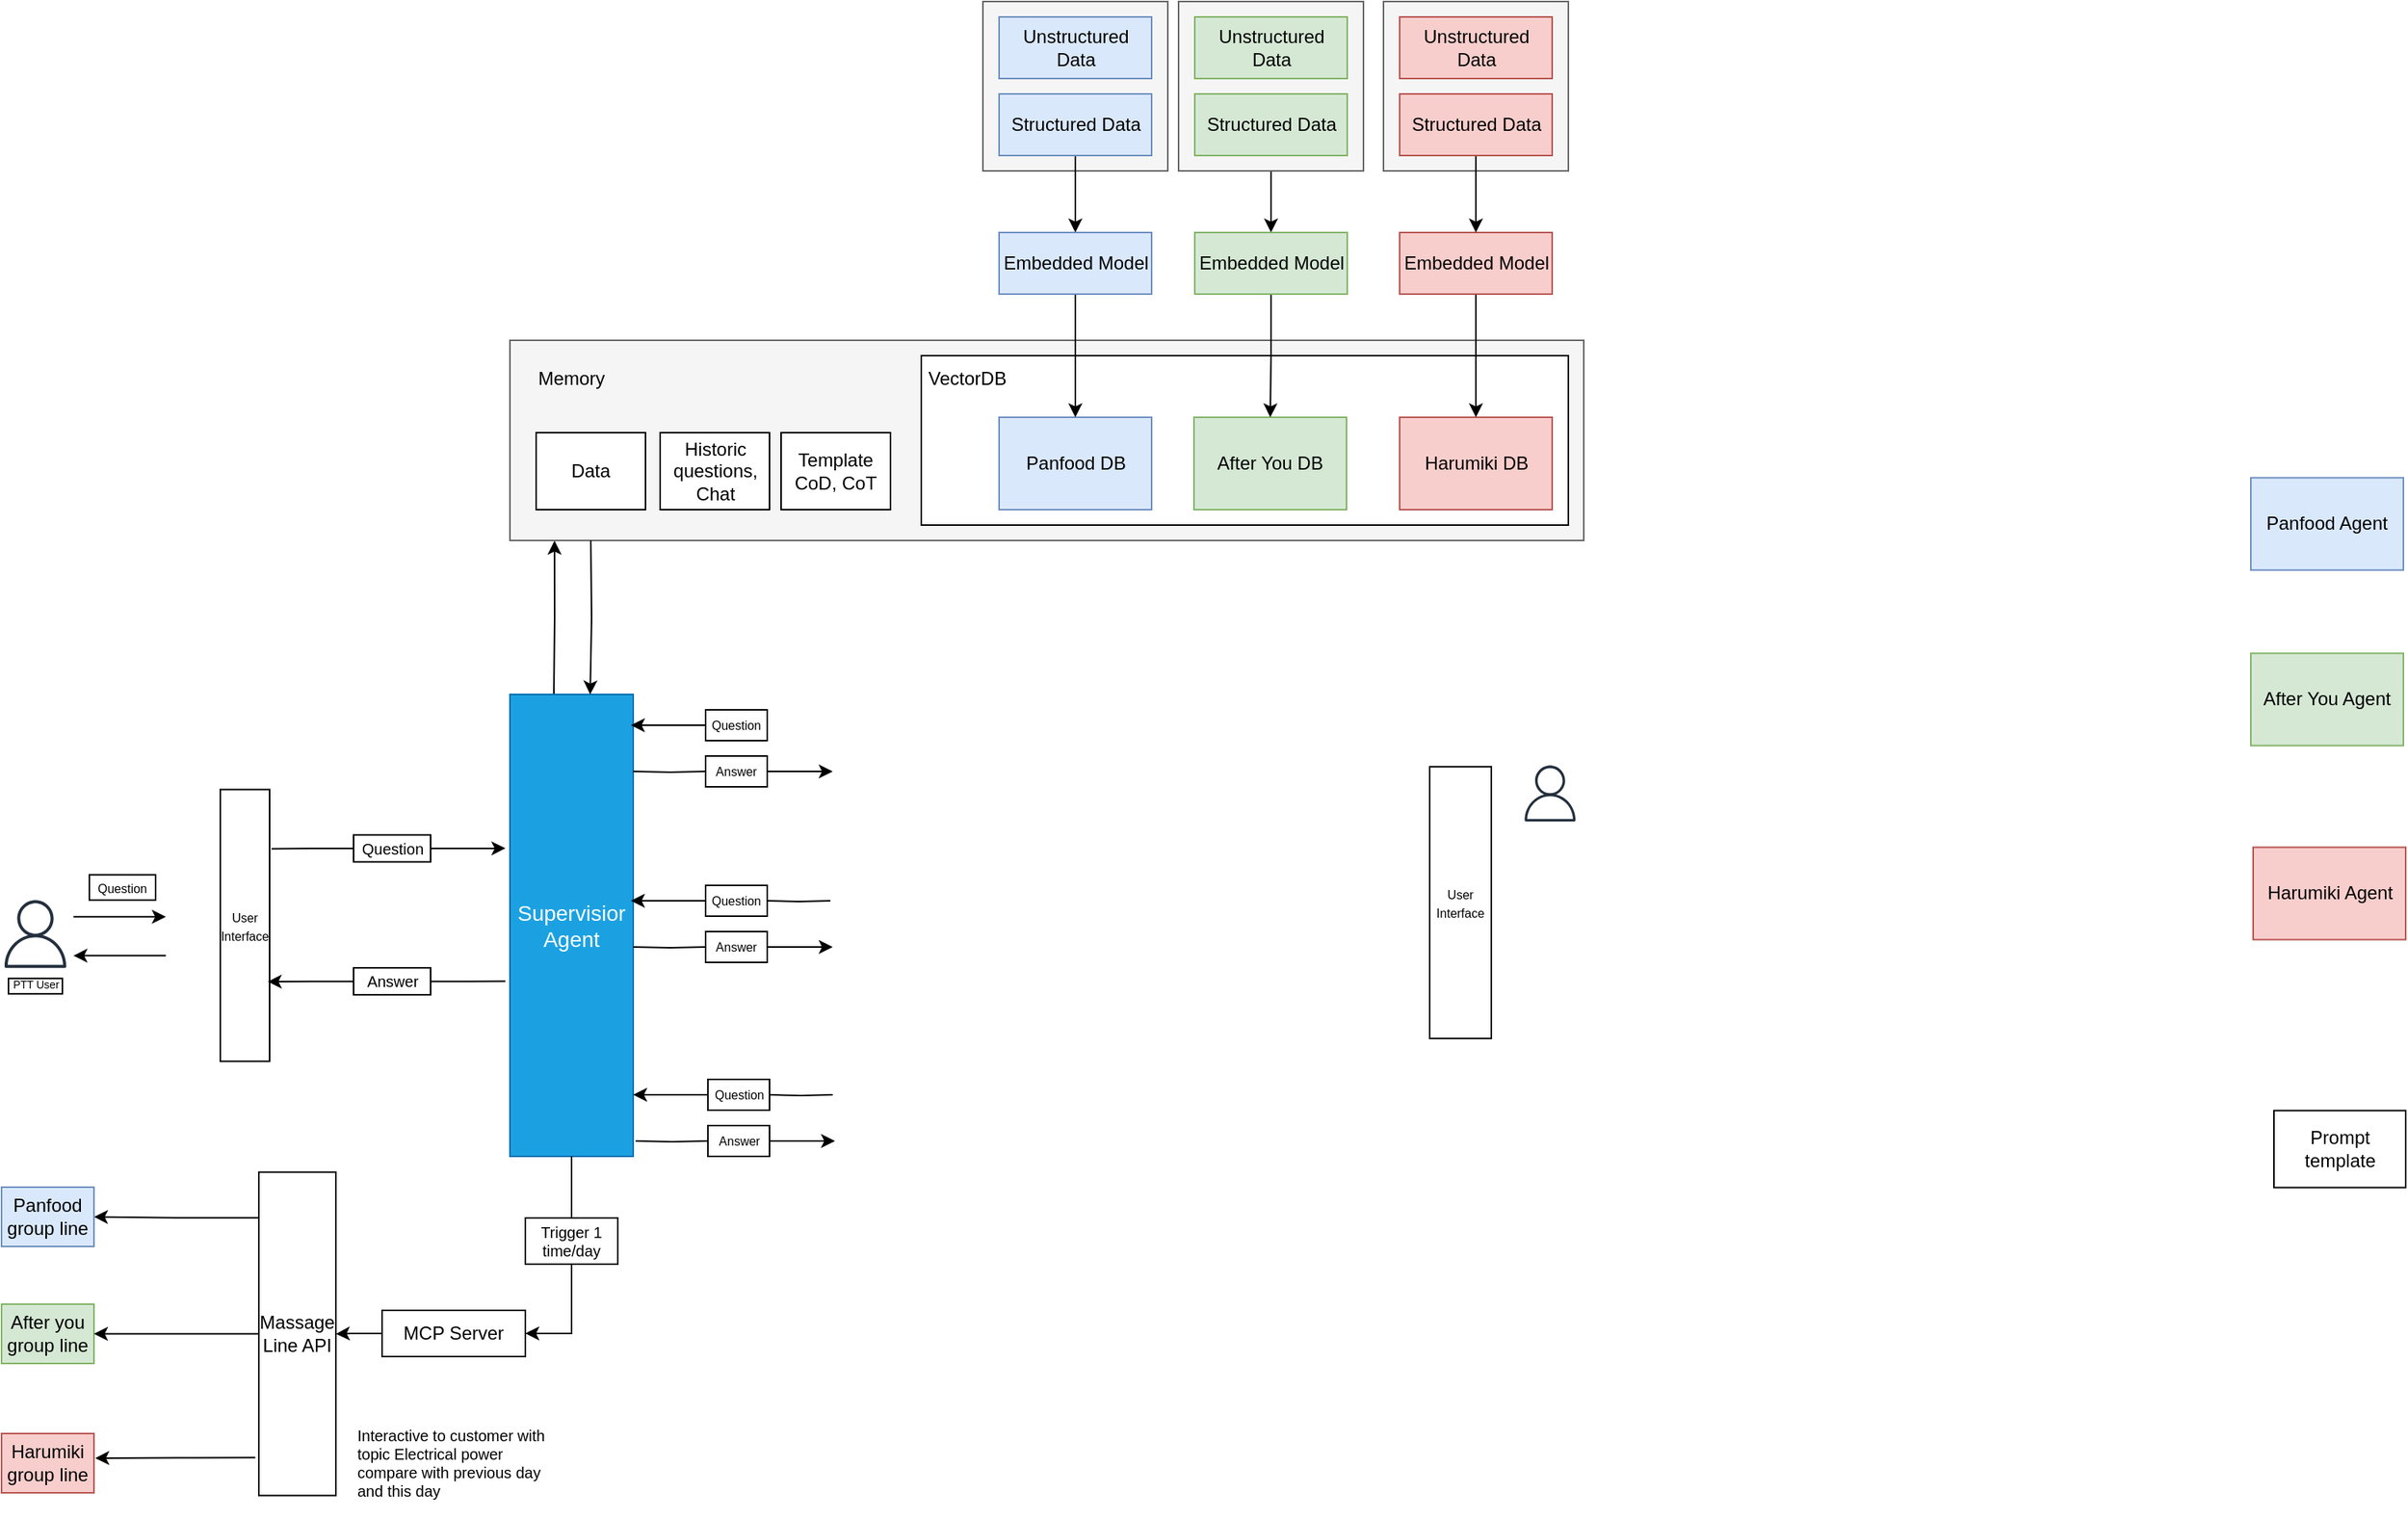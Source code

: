 <mxfile version="27.1.4">
  <diagram name="Page-1" id="6q3yVO71uEwQhgSgc6Yc">
    <mxGraphModel dx="2058" dy="1975" grid="1" gridSize="10" guides="1" tooltips="1" connect="1" arrows="1" fold="1" page="1" pageScale="1" pageWidth="1169" pageHeight="827" math="0" shadow="0">
      <root>
        <mxCell id="0" />
        <mxCell id="1" parent="0" />
        <mxCell id="_AoqBSNFDiNXYUAk5MFB-63" style="edgeStyle=orthogonalEdgeStyle;rounded=0;orthogonalLoop=1;jettySize=auto;html=1;entryX=1;entryY=0.5;entryDx=0;entryDy=0;exitX=0.5;exitY=1;exitDx=0;exitDy=0;" parent="1" source="_AoqBSNFDiNXYUAk5MFB-65" target="_AoqBSNFDiNXYUAk5MFB-62" edge="1">
          <mxGeometry relative="1" as="geometry" />
        </mxCell>
        <mxCell id="7o0yVAnlO2qSF2Ea2iqG-75" value="" style="edgeStyle=orthogonalEdgeStyle;rounded=0;orthogonalLoop=1;jettySize=auto;html=1;entryX=0.058;entryY=1.001;entryDx=0;entryDy=0;entryPerimeter=0;" edge="1" parent="1">
          <mxGeometry relative="1" as="geometry">
            <mxPoint x="468.5" y="260" as="sourcePoint" />
            <mxPoint x="468.926" y="160.13" as="targetPoint" />
          </mxGeometry>
        </mxCell>
        <mxCell id="_AoqBSNFDiNXYUAk5MFB-2" value="&lt;font&gt;Supervisior Agent&lt;/font&gt;" style="whiteSpace=wrap;html=1;movable=1;resizable=1;rotatable=1;deletable=1;editable=1;locked=0;connectable=1;fontSize=14;fillColor=#1ba1e2;fontColor=#ffffff;strokeColor=#006EAF;" parent="1" vertex="1">
          <mxGeometry x="440" y="260" width="80" height="300" as="geometry" />
        </mxCell>
        <mxCell id="_AoqBSNFDiNXYUAk5MFB-10" value="PTT User" style="rounded=0;whiteSpace=wrap;html=1;fontSize=7;" parent="1" vertex="1">
          <mxGeometry x="114.5" y="444.42" width="35" height="10" as="geometry" />
        </mxCell>
        <mxCell id="_AoqBSNFDiNXYUAk5MFB-12" value="Question" style="text;strokeColor=default;align=center;fillColor=none;html=1;verticalAlign=middle;whiteSpace=wrap;rounded=0;fontSize=10;" parent="1" vertex="1">
          <mxGeometry x="338.5" y="351.25" width="50" height="17.5" as="geometry" />
        </mxCell>
        <mxCell id="7o0yVAnlO2qSF2Ea2iqG-77" value="" style="edgeStyle=orthogonalEdgeStyle;rounded=0;orthogonalLoop=1;jettySize=auto;html=1;" edge="1" parent="1">
          <mxGeometry relative="1" as="geometry">
            <mxPoint x="156.66" y="404.42" as="sourcePoint" />
            <mxPoint x="216.66" y="404.42" as="targetPoint" />
          </mxGeometry>
        </mxCell>
        <mxCell id="_AoqBSNFDiNXYUAk5MFB-7" value="" style="sketch=0;outlineConnect=0;fontColor=#232F3E;gradientColor=none;fillColor=#232F3D;strokeColor=none;dashed=0;verticalLabelPosition=bottom;verticalAlign=top;align=center;html=1;fontSize=12;fontStyle=0;aspect=fixed;pointerEvents=1;shape=mxgraph.aws4.user;" parent="1" vertex="1">
          <mxGeometry x="110" y="393.58" width="44" height="44" as="geometry" />
        </mxCell>
        <mxCell id="_AoqBSNFDiNXYUAk5MFB-31" value="" style="edgeStyle=orthogonalEdgeStyle;rounded=0;orthogonalLoop=1;jettySize=auto;html=1;" parent="1" source="_AoqBSNFDiNXYUAk5MFB-25" edge="1">
          <mxGeometry relative="1" as="geometry">
            <mxPoint x="648.0" y="280.0" as="sourcePoint" />
            <mxPoint x="518.5" y="280.0" as="targetPoint" />
          </mxGeometry>
        </mxCell>
        <mxCell id="_AoqBSNFDiNXYUAk5MFB-22" value="Panfood Agent" style="rounded=0;whiteSpace=wrap;html=1;flipH=1;flipV=1;fillColor=#dae8fc;strokeColor=#6c8ebf;" parent="1" vertex="1">
          <mxGeometry x="1570" y="119.25" width="99" height="60" as="geometry" />
        </mxCell>
        <mxCell id="_AoqBSNFDiNXYUAk5MFB-32" value="" style="edgeStyle=orthogonalEdgeStyle;rounded=0;orthogonalLoop=1;jettySize=auto;html=1;" parent="1" source="_AoqBSNFDiNXYUAk5MFB-34" edge="1">
          <mxGeometry relative="1" as="geometry">
            <mxPoint x="520" y="310" as="sourcePoint" />
            <mxPoint x="649.5" y="310" as="targetPoint" />
          </mxGeometry>
        </mxCell>
        <mxCell id="_AoqBSNFDiNXYUAk5MFB-25" value="Question" style="text;strokeColor=default;align=center;fillColor=none;html=1;verticalAlign=middle;whiteSpace=wrap;rounded=0;fontSize=8;" parent="1" vertex="1">
          <mxGeometry x="567" y="270" width="40" height="20" as="geometry" />
        </mxCell>
        <mxCell id="_AoqBSNFDiNXYUAk5MFB-35" value="" style="edgeStyle=orthogonalEdgeStyle;rounded=0;orthogonalLoop=1;jettySize=auto;html=1;endArrow=none;startFill=0;" parent="1" target="_AoqBSNFDiNXYUAk5MFB-34" edge="1">
          <mxGeometry relative="1" as="geometry">
            <mxPoint x="520" y="310" as="sourcePoint" />
            <mxPoint x="649.5" y="310" as="targetPoint" />
          </mxGeometry>
        </mxCell>
        <mxCell id="_AoqBSNFDiNXYUAk5MFB-34" value="Answer" style="text;strokeColor=default;align=center;fillColor=none;html=1;verticalAlign=middle;whiteSpace=wrap;rounded=0;fontSize=8;" parent="1" vertex="1">
          <mxGeometry x="567" y="300" width="40" height="20" as="geometry" />
        </mxCell>
        <mxCell id="_AoqBSNFDiNXYUAk5MFB-37" value="" style="rounded=0;whiteSpace=wrap;html=1;fillColor=#f5f5f5;fontColor=#333333;strokeColor=#666666;" parent="1" vertex="1">
          <mxGeometry x="440" y="30" width="697" height="130" as="geometry" />
        </mxCell>
        <mxCell id="_AoqBSNFDiNXYUAk5MFB-40" value="" style="edgeStyle=orthogonalEdgeStyle;rounded=0;orthogonalLoop=1;jettySize=auto;html=1;" parent="1" source="_AoqBSNFDiNXYUAk5MFB-44" edge="1">
          <mxGeometry relative="1" as="geometry">
            <mxPoint x="648.0" y="394.0" as="sourcePoint" />
            <mxPoint x="518.5" y="394.0" as="targetPoint" />
          </mxGeometry>
        </mxCell>
        <mxCell id="_AoqBSNFDiNXYUAk5MFB-41" value="After You Agent" style="rounded=0;whiteSpace=wrap;html=1;flipH=1;flipV=1;fillColor=#d5e8d4;strokeColor=#82b366;" parent="1" vertex="1">
          <mxGeometry x="1570" y="233.25" width="99" height="60" as="geometry" />
        </mxCell>
        <mxCell id="_AoqBSNFDiNXYUAk5MFB-42" value="" style="edgeStyle=orthogonalEdgeStyle;rounded=0;orthogonalLoop=1;jettySize=auto;html=1;" parent="1" source="_AoqBSNFDiNXYUAk5MFB-46" edge="1">
          <mxGeometry relative="1" as="geometry">
            <mxPoint x="520" y="424" as="sourcePoint" />
            <mxPoint x="649.5" y="424" as="targetPoint" />
          </mxGeometry>
        </mxCell>
        <mxCell id="_AoqBSNFDiNXYUAk5MFB-43" value="" style="edgeStyle=orthogonalEdgeStyle;rounded=0;orthogonalLoop=1;jettySize=auto;html=1;endArrow=none;startFill=0;" parent="1" target="_AoqBSNFDiNXYUAk5MFB-44" edge="1">
          <mxGeometry relative="1" as="geometry">
            <mxPoint x="648.0" y="394.0" as="sourcePoint" />
            <mxPoint x="518.5" y="394.0" as="targetPoint" />
          </mxGeometry>
        </mxCell>
        <mxCell id="_AoqBSNFDiNXYUAk5MFB-44" value="Question" style="text;strokeColor=default;align=center;fillColor=none;html=1;verticalAlign=middle;whiteSpace=wrap;rounded=0;fontSize=8;" parent="1" vertex="1">
          <mxGeometry x="567" y="384" width="40" height="20" as="geometry" />
        </mxCell>
        <mxCell id="_AoqBSNFDiNXYUAk5MFB-45" value="" style="edgeStyle=orthogonalEdgeStyle;rounded=0;orthogonalLoop=1;jettySize=auto;html=1;endArrow=none;startFill=0;" parent="1" target="_AoqBSNFDiNXYUAk5MFB-46" edge="1">
          <mxGeometry relative="1" as="geometry">
            <mxPoint x="520" y="424" as="sourcePoint" />
            <mxPoint x="649.5" y="424" as="targetPoint" />
          </mxGeometry>
        </mxCell>
        <mxCell id="_AoqBSNFDiNXYUAk5MFB-46" value="Answer" style="text;strokeColor=default;align=center;fillColor=none;html=1;verticalAlign=middle;whiteSpace=wrap;rounded=0;fontSize=8;" parent="1" vertex="1">
          <mxGeometry x="567" y="414" width="40" height="20" as="geometry" />
        </mxCell>
        <mxCell id="_AoqBSNFDiNXYUAk5MFB-47" value="" style="edgeStyle=orthogonalEdgeStyle;rounded=0;orthogonalLoop=1;jettySize=auto;html=1;" parent="1" source="_AoqBSNFDiNXYUAk5MFB-51" edge="1">
          <mxGeometry relative="1" as="geometry">
            <mxPoint x="649.5" y="520.0" as="sourcePoint" />
            <mxPoint x="520" y="520.0" as="targetPoint" />
          </mxGeometry>
        </mxCell>
        <mxCell id="_AoqBSNFDiNXYUAk5MFB-48" value="Harumiki Agent" style="rounded=0;whiteSpace=wrap;html=1;flipH=1;flipV=1;fillColor=#f8cecc;strokeColor=#b85450;" parent="1" vertex="1">
          <mxGeometry x="1571.5" y="359.25" width="99" height="60" as="geometry" />
        </mxCell>
        <mxCell id="_AoqBSNFDiNXYUAk5MFB-49" value="" style="edgeStyle=orthogonalEdgeStyle;rounded=0;orthogonalLoop=1;jettySize=auto;html=1;" parent="1" source="_AoqBSNFDiNXYUAk5MFB-53" edge="1">
          <mxGeometry relative="1" as="geometry">
            <mxPoint x="521.5" y="550" as="sourcePoint" />
            <mxPoint x="651.0" y="550" as="targetPoint" />
          </mxGeometry>
        </mxCell>
        <mxCell id="_AoqBSNFDiNXYUAk5MFB-50" value="" style="edgeStyle=orthogonalEdgeStyle;rounded=0;orthogonalLoop=1;jettySize=auto;html=1;endArrow=none;startFill=0;" parent="1" target="_AoqBSNFDiNXYUAk5MFB-51" edge="1">
          <mxGeometry relative="1" as="geometry">
            <mxPoint x="649.5" y="520.0" as="sourcePoint" />
            <mxPoint x="520" y="520.0" as="targetPoint" />
          </mxGeometry>
        </mxCell>
        <mxCell id="_AoqBSNFDiNXYUAk5MFB-51" value="Question" style="text;strokeColor=default;align=center;fillColor=none;html=1;verticalAlign=middle;whiteSpace=wrap;rounded=0;fontSize=8;" parent="1" vertex="1">
          <mxGeometry x="568.5" y="510" width="40" height="20" as="geometry" />
        </mxCell>
        <mxCell id="_AoqBSNFDiNXYUAk5MFB-52" value="" style="edgeStyle=orthogonalEdgeStyle;rounded=0;orthogonalLoop=1;jettySize=auto;html=1;endArrow=none;startFill=0;" parent="1" target="_AoqBSNFDiNXYUAk5MFB-53" edge="1">
          <mxGeometry relative="1" as="geometry">
            <mxPoint x="521.5" y="550" as="sourcePoint" />
            <mxPoint x="651.0" y="550" as="targetPoint" />
          </mxGeometry>
        </mxCell>
        <mxCell id="_AoqBSNFDiNXYUAk5MFB-53" value="Answer" style="text;strokeColor=default;align=center;fillColor=none;html=1;verticalAlign=middle;whiteSpace=wrap;rounded=0;fontSize=8;" parent="1" vertex="1">
          <mxGeometry x="568.5" y="540" width="40" height="20" as="geometry" />
        </mxCell>
        <mxCell id="_AoqBSNFDiNXYUAk5MFB-54" value="Memory" style="text;html=1;align=center;verticalAlign=middle;whiteSpace=wrap;rounded=0;" parent="1" vertex="1">
          <mxGeometry x="450" y="40" width="60" height="30" as="geometry" />
        </mxCell>
        <mxCell id="_AoqBSNFDiNXYUAk5MFB-58" value="Data" style="rounded=0;whiteSpace=wrap;html=1;" parent="1" vertex="1">
          <mxGeometry x="457" y="90" width="71" height="50" as="geometry" />
        </mxCell>
        <mxCell id="_AoqBSNFDiNXYUAk5MFB-59" value="Historic questions,&lt;div&gt;Chat&lt;/div&gt;" style="rounded=0;whiteSpace=wrap;html=1;" parent="1" vertex="1">
          <mxGeometry x="537.5" y="90" width="71" height="50" as="geometry" />
        </mxCell>
        <mxCell id="_AoqBSNFDiNXYUAk5MFB-60" value="" style="rounded=0;whiteSpace=wrap;html=1;" parent="1" vertex="1">
          <mxGeometry x="707" y="40" width="420" height="110" as="geometry" />
        </mxCell>
        <mxCell id="_AoqBSNFDiNXYUAk5MFB-71" value="" style="edgeStyle=orthogonalEdgeStyle;rounded=0;orthogonalLoop=1;jettySize=auto;html=1;" parent="1" source="_AoqBSNFDiNXYUAk5MFB-62" target="_AoqBSNFDiNXYUAk5MFB-70" edge="1">
          <mxGeometry relative="1" as="geometry" />
        </mxCell>
        <mxCell id="_AoqBSNFDiNXYUAk5MFB-62" value="MCP Server" style="rounded=0;whiteSpace=wrap;html=1;" parent="1" vertex="1">
          <mxGeometry x="357" y="660" width="93" height="30" as="geometry" />
        </mxCell>
        <mxCell id="_AoqBSNFDiNXYUAk5MFB-69" value="" style="edgeStyle=orthogonalEdgeStyle;rounded=0;orthogonalLoop=1;jettySize=auto;html=1;entryX=0.5;entryY=0;entryDx=0;entryDy=0;exitX=0.5;exitY=1;exitDx=0;exitDy=0;endArrow=none;startFill=0;" parent="1" source="_AoqBSNFDiNXYUAk5MFB-2" target="_AoqBSNFDiNXYUAk5MFB-65" edge="1">
          <mxGeometry relative="1" as="geometry">
            <mxPoint x="480" y="560" as="sourcePoint" />
            <mxPoint x="397" y="640" as="targetPoint" />
          </mxGeometry>
        </mxCell>
        <mxCell id="_AoqBSNFDiNXYUAk5MFB-65" value="Trigger 1 time/day" style="text;strokeColor=default;align=center;fillColor=none;html=1;verticalAlign=middle;whiteSpace=wrap;rounded=0;fontSize=10;" parent="1" vertex="1">
          <mxGeometry x="450" y="600" width="60" height="30" as="geometry" />
        </mxCell>
        <mxCell id="7o0yVAnlO2qSF2Ea2iqG-27" value="" style="edgeStyle=orthogonalEdgeStyle;rounded=0;orthogonalLoop=1;jettySize=auto;html=1;entryX=1;entryY=0.5;entryDx=0;entryDy=0;exitX=0.023;exitY=0.141;exitDx=0;exitDy=0;exitPerimeter=0;" edge="1" parent="1" source="_AoqBSNFDiNXYUAk5MFB-70" target="7o0yVAnlO2qSF2Ea2iqG-25">
          <mxGeometry relative="1" as="geometry">
            <mxPoint x="250" y="675" as="sourcePoint" />
          </mxGeometry>
        </mxCell>
        <mxCell id="_AoqBSNFDiNXYUAk5MFB-70" value="Massage Line API" style="rounded=0;whiteSpace=wrap;html=1;" parent="1" vertex="1">
          <mxGeometry x="277" y="570.25" width="50" height="210" as="geometry" />
        </mxCell>
        <mxCell id="_AoqBSNFDiNXYUAk5MFB-72" value="Interactive to customer with topic Electrical power compare with previous day and this day&amp;nbsp;" style="text;html=1;align=left;verticalAlign=middle;whiteSpace=wrap;rounded=0;fontSize=10;" parent="1" vertex="1">
          <mxGeometry x="338.5" y="724.25" width="130" height="70" as="geometry" />
        </mxCell>
        <mxCell id="_AoqBSNFDiNXYUAk5MFB-73" value="" style="sketch=0;outlineConnect=0;fontColor=#232F3E;gradientColor=none;fillColor=#232F3D;strokeColor=none;dashed=0;verticalLabelPosition=bottom;verticalAlign=top;align=center;html=1;fontSize=12;fontStyle=0;aspect=fixed;pointerEvents=1;shape=mxgraph.aws4.user;" parent="1" vertex="1">
          <mxGeometry x="1097" y="306.18" width="36.317" height="36.317" as="geometry" />
        </mxCell>
        <mxCell id="7o0yVAnlO2qSF2Ea2iqG-23" value="After you group line" style="rounded=0;whiteSpace=wrap;html=1;flipH=1;flipV=1;fillColor=#d5e8d4;strokeColor=#82b366;" vertex="1" parent="1">
          <mxGeometry x="110" y="656" width="60" height="38.5" as="geometry" />
        </mxCell>
        <mxCell id="7o0yVAnlO2qSF2Ea2iqG-25" value="Panfood group line" style="rounded=0;whiteSpace=wrap;html=1;flipH=1;flipV=1;fillColor=#dae8fc;strokeColor=#6c8ebf;" vertex="1" parent="1">
          <mxGeometry x="110" y="580" width="60" height="38.5" as="geometry" />
        </mxCell>
        <mxCell id="7o0yVAnlO2qSF2Ea2iqG-26" value="Harumiki group line" style="rounded=0;whiteSpace=wrap;html=1;flipH=1;flipV=1;fillColor=#f8cecc;strokeColor=#b85450;" vertex="1" parent="1">
          <mxGeometry x="110" y="740" width="60" height="38.5" as="geometry" />
        </mxCell>
        <mxCell id="7o0yVAnlO2qSF2Ea2iqG-28" value="" style="edgeStyle=orthogonalEdgeStyle;rounded=0;orthogonalLoop=1;jettySize=auto;html=1;entryX=1;entryY=0.5;entryDx=0;entryDy=0;exitX=0;exitY=0.5;exitDx=0;exitDy=0;" edge="1" parent="1" source="_AoqBSNFDiNXYUAk5MFB-70" target="7o0yVAnlO2qSF2Ea2iqG-23">
          <mxGeometry relative="1" as="geometry">
            <mxPoint x="250" y="675" as="sourcePoint" />
            <mxPoint x="190" y="680" as="targetPoint" />
          </mxGeometry>
        </mxCell>
        <mxCell id="7o0yVAnlO2qSF2Ea2iqG-29" value="" style="edgeStyle=orthogonalEdgeStyle;rounded=0;orthogonalLoop=1;jettySize=auto;html=1;entryX=-0.014;entryY=0.585;entryDx=0;entryDy=0;exitX=-0.046;exitY=0.883;exitDx=0;exitDy=0;entryPerimeter=0;exitPerimeter=0;" edge="1" parent="1" source="_AoqBSNFDiNXYUAk5MFB-70" target="7o0yVAnlO2qSF2Ea2iqG-26">
          <mxGeometry relative="1" as="geometry">
            <mxPoint x="250" y="675" as="sourcePoint" />
            <mxPoint x="210" y="714" as="targetPoint" />
          </mxGeometry>
        </mxCell>
        <mxCell id="7o0yVAnlO2qSF2Ea2iqG-31" value="Prompt template" style="rounded=0;whiteSpace=wrap;html=1;" vertex="1" parent="1">
          <mxGeometry x="1585" y="530.25" width="85.5" height="50" as="geometry" />
        </mxCell>
        <mxCell id="7o0yVAnlO2qSF2Ea2iqG-33" value="VectorDB" style="text;html=1;align=center;verticalAlign=middle;whiteSpace=wrap;rounded=0;" vertex="1" parent="1">
          <mxGeometry x="707" y="40" width="60" height="30" as="geometry" />
        </mxCell>
        <mxCell id="7o0yVAnlO2qSF2Ea2iqG-39" value="Panfood DB" style="rounded=0;whiteSpace=wrap;html=1;flipH=1;flipV=1;fillColor=#dae8fc;strokeColor=#6c8ebf;" vertex="1" parent="1">
          <mxGeometry x="757.5" y="80" width="99" height="60" as="geometry" />
        </mxCell>
        <mxCell id="7o0yVAnlO2qSF2Ea2iqG-40" value="After You DB" style="rounded=0;whiteSpace=wrap;html=1;flipH=1;flipV=1;fillColor=#d5e8d4;strokeColor=#82b366;" vertex="1" parent="1">
          <mxGeometry x="884" y="80" width="99" height="60" as="geometry" />
        </mxCell>
        <mxCell id="7o0yVAnlO2qSF2Ea2iqG-41" value="Harumiki DB" style="rounded=0;whiteSpace=wrap;html=1;flipH=1;flipV=1;fillColor=#f8cecc;strokeColor=#b85450;" vertex="1" parent="1">
          <mxGeometry x="1017.5" y="80" width="99" height="60" as="geometry" />
        </mxCell>
        <mxCell id="7o0yVAnlO2qSF2Ea2iqG-43" value="" style="rounded=0;whiteSpace=wrap;html=1;fillColor=#f5f5f5;fontColor=#333333;strokeColor=#666666;" vertex="1" parent="1">
          <mxGeometry x="747" y="-190" width="120" height="110" as="geometry" />
        </mxCell>
        <mxCell id="7o0yVAnlO2qSF2Ea2iqG-66" value="" style="edgeStyle=orthogonalEdgeStyle;rounded=0;orthogonalLoop=1;jettySize=auto;html=1;" edge="1" parent="1" source="7o0yVAnlO2qSF2Ea2iqG-44" target="7o0yVAnlO2qSF2Ea2iqG-65">
          <mxGeometry relative="1" as="geometry" />
        </mxCell>
        <mxCell id="7o0yVAnlO2qSF2Ea2iqG-44" value="Structured Data" style="rounded=0;whiteSpace=wrap;html=1;flipH=1;flipV=1;fillColor=#dae8fc;strokeColor=#6c8ebf;" vertex="1" parent="1">
          <mxGeometry x="757.5" y="-130" width="99" height="40" as="geometry" />
        </mxCell>
        <mxCell id="7o0yVAnlO2qSF2Ea2iqG-45" value="Unstructured Data" style="rounded=0;whiteSpace=wrap;html=1;flipH=1;flipV=1;fillColor=#dae8fc;strokeColor=#6c8ebf;" vertex="1" parent="1">
          <mxGeometry x="757.5" y="-180" width="99" height="40" as="geometry" />
        </mxCell>
        <mxCell id="7o0yVAnlO2qSF2Ea2iqG-48" value="&lt;font style=&quot;font-size: 8px;&quot;&gt;User Interface&lt;/font&gt;" style="text;strokeColor=default;align=center;fillColor=none;html=1;verticalAlign=middle;whiteSpace=wrap;rounded=0;fontSize=10;" vertex="1" parent="1">
          <mxGeometry x="252" y="321.75" width="32" height="176.5" as="geometry" />
        </mxCell>
        <mxCell id="7o0yVAnlO2qSF2Ea2iqG-50" value="&lt;font style=&quot;font-size: 8px;&quot;&gt;User Interface&lt;/font&gt;" style="text;strokeColor=default;align=center;fillColor=none;html=1;verticalAlign=middle;whiteSpace=wrap;rounded=0;fontSize=10;" vertex="1" parent="1">
          <mxGeometry x="1037" y="306.91" width="40" height="176.5" as="geometry" />
        </mxCell>
        <mxCell id="7o0yVAnlO2qSF2Ea2iqG-53" value="Template&lt;br&gt;CoD, CoT" style="rounded=0;whiteSpace=wrap;html=1;" vertex="1" parent="1">
          <mxGeometry x="616" y="90" width="71" height="50" as="geometry" />
        </mxCell>
        <mxCell id="7o0yVAnlO2qSF2Ea2iqG-68" value="" style="edgeStyle=orthogonalEdgeStyle;rounded=0;orthogonalLoop=1;jettySize=auto;html=1;" edge="1" parent="1" source="7o0yVAnlO2qSF2Ea2iqG-54" target="7o0yVAnlO2qSF2Ea2iqG-55">
          <mxGeometry relative="1" as="geometry" />
        </mxCell>
        <mxCell id="7o0yVAnlO2qSF2Ea2iqG-54" value="" style="rounded=0;whiteSpace=wrap;html=1;fillColor=#f5f5f5;fontColor=#333333;strokeColor=#666666;" vertex="1" parent="1">
          <mxGeometry x="874" y="-190" width="120" height="110" as="geometry" />
        </mxCell>
        <mxCell id="7o0yVAnlO2qSF2Ea2iqG-69" value="" style="edgeStyle=orthogonalEdgeStyle;rounded=0;orthogonalLoop=1;jettySize=auto;html=1;" edge="1" parent="1" source="7o0yVAnlO2qSF2Ea2iqG-55" target="7o0yVAnlO2qSF2Ea2iqG-40">
          <mxGeometry relative="1" as="geometry" />
        </mxCell>
        <mxCell id="7o0yVAnlO2qSF2Ea2iqG-55" value="Embedded Model" style="rounded=0;whiteSpace=wrap;html=1;flipH=1;flipV=1;fillColor=#d5e8d4;strokeColor=#82b366;" vertex="1" parent="1">
          <mxGeometry x="884.5" y="-40" width="99" height="40" as="geometry" />
        </mxCell>
        <mxCell id="7o0yVAnlO2qSF2Ea2iqG-56" value="Structured Data" style="rounded=0;whiteSpace=wrap;html=1;flipH=1;flipV=1;fillColor=#d5e8d4;strokeColor=#82b366;" vertex="1" parent="1">
          <mxGeometry x="884.5" y="-130" width="99" height="40" as="geometry" />
        </mxCell>
        <mxCell id="7o0yVAnlO2qSF2Ea2iqG-57" value="Unstructured Data" style="rounded=0;whiteSpace=wrap;html=1;flipH=1;flipV=1;fillColor=#d5e8d4;strokeColor=#82b366;" vertex="1" parent="1">
          <mxGeometry x="884.5" y="-180" width="99" height="40" as="geometry" />
        </mxCell>
        <mxCell id="7o0yVAnlO2qSF2Ea2iqG-58" value="" style="rounded=0;whiteSpace=wrap;html=1;fillColor=#f5f5f5;fontColor=#333333;strokeColor=#666666;" vertex="1" parent="1">
          <mxGeometry x="1007" y="-190" width="120" height="110" as="geometry" />
        </mxCell>
        <mxCell id="7o0yVAnlO2qSF2Ea2iqG-71" value="" style="edgeStyle=orthogonalEdgeStyle;rounded=0;orthogonalLoop=1;jettySize=auto;html=1;" edge="1" parent="1" source="7o0yVAnlO2qSF2Ea2iqG-59" target="7o0yVAnlO2qSF2Ea2iqG-41">
          <mxGeometry relative="1" as="geometry" />
        </mxCell>
        <mxCell id="7o0yVAnlO2qSF2Ea2iqG-59" value="Embedded Model" style="rounded=0;whiteSpace=wrap;html=1;flipH=1;flipV=1;fillColor=#f8cecc;strokeColor=#b85450;" vertex="1" parent="1">
          <mxGeometry x="1017.5" y="-40" width="99" height="40" as="geometry" />
        </mxCell>
        <mxCell id="7o0yVAnlO2qSF2Ea2iqG-70" value="" style="edgeStyle=orthogonalEdgeStyle;rounded=0;orthogonalLoop=1;jettySize=auto;html=1;" edge="1" parent="1" source="7o0yVAnlO2qSF2Ea2iqG-60" target="7o0yVAnlO2qSF2Ea2iqG-59">
          <mxGeometry relative="1" as="geometry" />
        </mxCell>
        <mxCell id="7o0yVAnlO2qSF2Ea2iqG-60" value="Structured Data" style="rounded=0;whiteSpace=wrap;html=1;flipH=1;flipV=1;fillColor=#f8cecc;strokeColor=#b85450;" vertex="1" parent="1">
          <mxGeometry x="1017.5" y="-130" width="99" height="40" as="geometry" />
        </mxCell>
        <mxCell id="7o0yVAnlO2qSF2Ea2iqG-61" value="Unstructured Data" style="rounded=0;whiteSpace=wrap;html=1;flipH=1;flipV=1;fillColor=#f8cecc;strokeColor=#b85450;" vertex="1" parent="1">
          <mxGeometry x="1017.5" y="-180" width="99" height="40" as="geometry" />
        </mxCell>
        <mxCell id="7o0yVAnlO2qSF2Ea2iqG-67" value="" style="edgeStyle=orthogonalEdgeStyle;rounded=0;orthogonalLoop=1;jettySize=auto;html=1;" edge="1" parent="1" source="7o0yVAnlO2qSF2Ea2iqG-65" target="7o0yVAnlO2qSF2Ea2iqG-39">
          <mxGeometry relative="1" as="geometry" />
        </mxCell>
        <mxCell id="7o0yVAnlO2qSF2Ea2iqG-65" value="Embedded Model" style="rounded=0;whiteSpace=wrap;html=1;flipH=1;flipV=1;fillColor=#dae8fc;strokeColor=#6c8ebf;" vertex="1" parent="1">
          <mxGeometry x="757.5" y="-40" width="99" height="40" as="geometry" />
        </mxCell>
        <mxCell id="7o0yVAnlO2qSF2Ea2iqG-76" value="" style="edgeStyle=orthogonalEdgeStyle;rounded=0;orthogonalLoop=1;jettySize=auto;html=1;entryX=0.058;entryY=1.001;entryDx=0;entryDy=0;entryPerimeter=0;" edge="1" parent="1">
          <mxGeometry relative="1" as="geometry">
            <mxPoint x="492.486" y="160.13" as="sourcePoint" />
            <mxPoint x="492.06" y="260.0" as="targetPoint" />
          </mxGeometry>
        </mxCell>
        <mxCell id="7o0yVAnlO2qSF2Ea2iqG-78" value="" style="edgeStyle=orthogonalEdgeStyle;rounded=0;orthogonalLoop=1;jettySize=auto;html=1;" edge="1" parent="1">
          <mxGeometry relative="1" as="geometry">
            <mxPoint x="216.66" y="429.67" as="sourcePoint" />
            <mxPoint x="156.66" y="429.67" as="targetPoint" />
          </mxGeometry>
        </mxCell>
        <mxCell id="7o0yVAnlO2qSF2Ea2iqG-79" value="&lt;font style=&quot;font-size: 8px;&quot;&gt;Question&lt;/font&gt;" style="text;strokeColor=default;align=center;fillColor=none;html=1;verticalAlign=middle;whiteSpace=wrap;rounded=0;fontSize=10;" vertex="1" parent="1">
          <mxGeometry x="167" y="377.16" width="43" height="16.42" as="geometry" />
        </mxCell>
        <mxCell id="7o0yVAnlO2qSF2Ea2iqG-80" style="edgeStyle=orthogonalEdgeStyle;rounded=0;orthogonalLoop=1;jettySize=auto;html=1;entryX=-0.037;entryY=0.333;entryDx=0;entryDy=0;entryPerimeter=0;" edge="1" parent="1" source="_AoqBSNFDiNXYUAk5MFB-12" target="_AoqBSNFDiNXYUAk5MFB-2">
          <mxGeometry relative="1" as="geometry" />
        </mxCell>
        <mxCell id="7o0yVAnlO2qSF2Ea2iqG-81" style="edgeStyle=orthogonalEdgeStyle;rounded=0;orthogonalLoop=1;jettySize=auto;html=1;entryX=1.038;entryY=0.218;entryDx=0;entryDy=0;entryPerimeter=0;endArrow=none;startFill=0;" edge="1" parent="1" source="_AoqBSNFDiNXYUAk5MFB-12" target="7o0yVAnlO2qSF2Ea2iqG-48">
          <mxGeometry relative="1" as="geometry" />
        </mxCell>
        <mxCell id="7o0yVAnlO2qSF2Ea2iqG-82" value="Answer" style="text;strokeColor=default;align=center;fillColor=none;html=1;verticalAlign=middle;whiteSpace=wrap;rounded=0;fontSize=10;" vertex="1" parent="1">
          <mxGeometry x="338.5" y="437.58" width="50" height="17.5" as="geometry" />
        </mxCell>
        <mxCell id="7o0yVAnlO2qSF2Ea2iqG-85" style="edgeStyle=orthogonalEdgeStyle;rounded=0;orthogonalLoop=1;jettySize=auto;html=1;entryX=-0.037;entryY=0.621;entryDx=0;entryDy=0;entryPerimeter=0;endArrow=none;startFill=0;" edge="1" parent="1" source="7o0yVAnlO2qSF2Ea2iqG-82" target="_AoqBSNFDiNXYUAk5MFB-2">
          <mxGeometry relative="1" as="geometry" />
        </mxCell>
        <mxCell id="7o0yVAnlO2qSF2Ea2iqG-86" style="edgeStyle=orthogonalEdgeStyle;rounded=0;orthogonalLoop=1;jettySize=auto;html=1;entryX=0.962;entryY=0.707;entryDx=0;entryDy=0;entryPerimeter=0;" edge="1" parent="1" source="7o0yVAnlO2qSF2Ea2iqG-82" target="7o0yVAnlO2qSF2Ea2iqG-48">
          <mxGeometry relative="1" as="geometry" />
        </mxCell>
      </root>
    </mxGraphModel>
  </diagram>
</mxfile>
